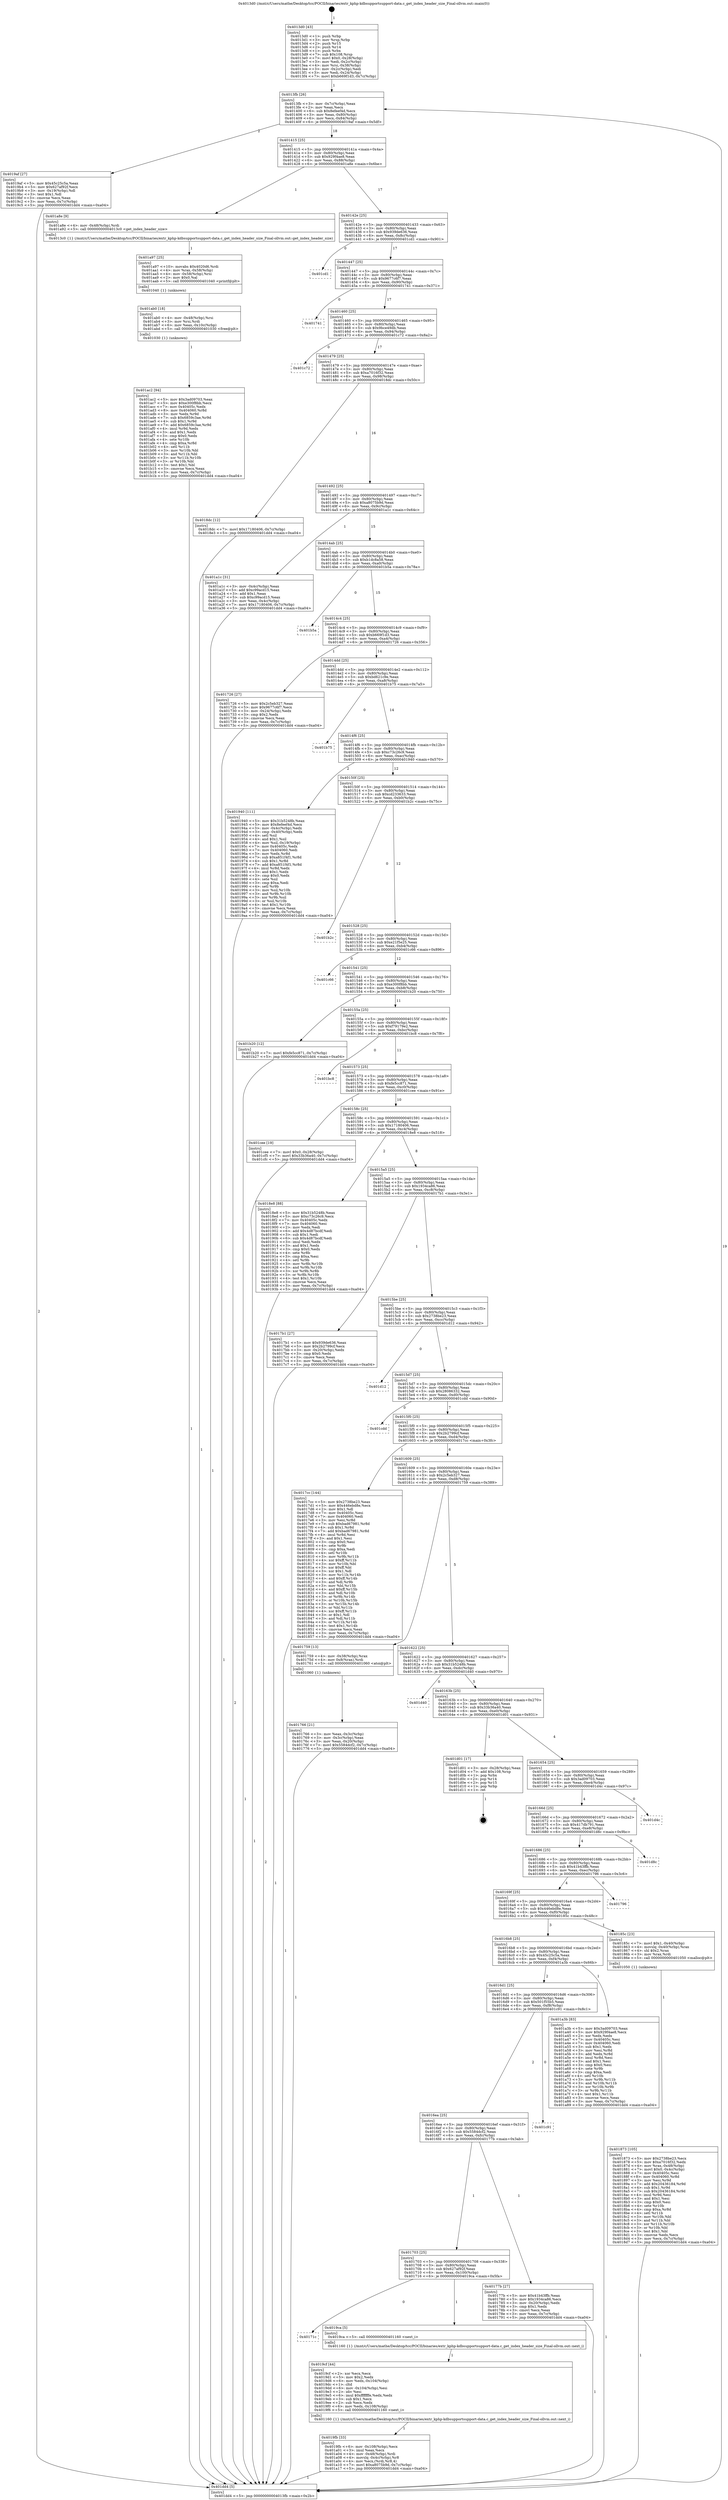 digraph "0x4013d0" {
  label = "0x4013d0 (/mnt/c/Users/mathe/Desktop/tcc/POCII/binaries/extr_kphp-kdbsupportsupport-data.c_get_index_header_size_Final-ollvm.out::main(0))"
  labelloc = "t"
  node[shape=record]

  Entry [label="",width=0.3,height=0.3,shape=circle,fillcolor=black,style=filled]
  "0x4013fb" [label="{
     0x4013fb [26]\l
     | [instrs]\l
     &nbsp;&nbsp;0x4013fb \<+3\>: mov -0x7c(%rbp),%eax\l
     &nbsp;&nbsp;0x4013fe \<+2\>: mov %eax,%ecx\l
     &nbsp;&nbsp;0x401400 \<+6\>: sub $0x8efeef4d,%ecx\l
     &nbsp;&nbsp;0x401406 \<+3\>: mov %eax,-0x80(%rbp)\l
     &nbsp;&nbsp;0x401409 \<+6\>: mov %ecx,-0x84(%rbp)\l
     &nbsp;&nbsp;0x40140f \<+6\>: je 00000000004019af \<main+0x5df\>\l
  }"]
  "0x4019af" [label="{
     0x4019af [27]\l
     | [instrs]\l
     &nbsp;&nbsp;0x4019af \<+5\>: mov $0x45c25c5a,%eax\l
     &nbsp;&nbsp;0x4019b4 \<+5\>: mov $0x627af92f,%ecx\l
     &nbsp;&nbsp;0x4019b9 \<+3\>: mov -0x19(%rbp),%dl\l
     &nbsp;&nbsp;0x4019bc \<+3\>: test $0x1,%dl\l
     &nbsp;&nbsp;0x4019bf \<+3\>: cmovne %ecx,%eax\l
     &nbsp;&nbsp;0x4019c2 \<+3\>: mov %eax,-0x7c(%rbp)\l
     &nbsp;&nbsp;0x4019c5 \<+5\>: jmp 0000000000401dd4 \<main+0xa04\>\l
  }"]
  "0x401415" [label="{
     0x401415 [25]\l
     | [instrs]\l
     &nbsp;&nbsp;0x401415 \<+5\>: jmp 000000000040141a \<main+0x4a\>\l
     &nbsp;&nbsp;0x40141a \<+3\>: mov -0x80(%rbp),%eax\l
     &nbsp;&nbsp;0x40141d \<+5\>: sub $0x929f4ae8,%eax\l
     &nbsp;&nbsp;0x401422 \<+6\>: mov %eax,-0x88(%rbp)\l
     &nbsp;&nbsp;0x401428 \<+6\>: je 0000000000401a8e \<main+0x6be\>\l
  }"]
  Exit [label="",width=0.3,height=0.3,shape=circle,fillcolor=black,style=filled,peripheries=2]
  "0x401a8e" [label="{
     0x401a8e [9]\l
     | [instrs]\l
     &nbsp;&nbsp;0x401a8e \<+4\>: mov -0x48(%rbp),%rdi\l
     &nbsp;&nbsp;0x401a92 \<+5\>: call 00000000004013c0 \<get_index_header_size\>\l
     | [calls]\l
     &nbsp;&nbsp;0x4013c0 \{1\} (/mnt/c/Users/mathe/Desktop/tcc/POCII/binaries/extr_kphp-kdbsupportsupport-data.c_get_index_header_size_Final-ollvm.out::get_index_header_size)\l
  }"]
  "0x40142e" [label="{
     0x40142e [25]\l
     | [instrs]\l
     &nbsp;&nbsp;0x40142e \<+5\>: jmp 0000000000401433 \<main+0x63\>\l
     &nbsp;&nbsp;0x401433 \<+3\>: mov -0x80(%rbp),%eax\l
     &nbsp;&nbsp;0x401436 \<+5\>: sub $0x939de636,%eax\l
     &nbsp;&nbsp;0x40143b \<+6\>: mov %eax,-0x8c(%rbp)\l
     &nbsp;&nbsp;0x401441 \<+6\>: je 0000000000401cd1 \<main+0x901\>\l
  }"]
  "0x401ac2" [label="{
     0x401ac2 [94]\l
     | [instrs]\l
     &nbsp;&nbsp;0x401ac2 \<+5\>: mov $0x3ad09703,%eax\l
     &nbsp;&nbsp;0x401ac7 \<+5\>: mov $0xe300f8bb,%ecx\l
     &nbsp;&nbsp;0x401acc \<+7\>: mov 0x40405c,%edx\l
     &nbsp;&nbsp;0x401ad3 \<+8\>: mov 0x404060,%r8d\l
     &nbsp;&nbsp;0x401adb \<+3\>: mov %edx,%r9d\l
     &nbsp;&nbsp;0x401ade \<+7\>: sub $0x6859c3ae,%r9d\l
     &nbsp;&nbsp;0x401ae5 \<+4\>: sub $0x1,%r9d\l
     &nbsp;&nbsp;0x401ae9 \<+7\>: add $0x6859c3ae,%r9d\l
     &nbsp;&nbsp;0x401af0 \<+4\>: imul %r9d,%edx\l
     &nbsp;&nbsp;0x401af4 \<+3\>: and $0x1,%edx\l
     &nbsp;&nbsp;0x401af7 \<+3\>: cmp $0x0,%edx\l
     &nbsp;&nbsp;0x401afa \<+4\>: sete %r10b\l
     &nbsp;&nbsp;0x401afe \<+4\>: cmp $0xa,%r8d\l
     &nbsp;&nbsp;0x401b02 \<+4\>: setl %r11b\l
     &nbsp;&nbsp;0x401b06 \<+3\>: mov %r10b,%bl\l
     &nbsp;&nbsp;0x401b09 \<+3\>: and %r11b,%bl\l
     &nbsp;&nbsp;0x401b0c \<+3\>: xor %r11b,%r10b\l
     &nbsp;&nbsp;0x401b0f \<+3\>: or %r10b,%bl\l
     &nbsp;&nbsp;0x401b12 \<+3\>: test $0x1,%bl\l
     &nbsp;&nbsp;0x401b15 \<+3\>: cmovne %ecx,%eax\l
     &nbsp;&nbsp;0x401b18 \<+3\>: mov %eax,-0x7c(%rbp)\l
     &nbsp;&nbsp;0x401b1b \<+5\>: jmp 0000000000401dd4 \<main+0xa04\>\l
  }"]
  "0x401cd1" [label="{
     0x401cd1\l
  }", style=dashed]
  "0x401447" [label="{
     0x401447 [25]\l
     | [instrs]\l
     &nbsp;&nbsp;0x401447 \<+5\>: jmp 000000000040144c \<main+0x7c\>\l
     &nbsp;&nbsp;0x40144c \<+3\>: mov -0x80(%rbp),%eax\l
     &nbsp;&nbsp;0x40144f \<+5\>: sub $0x9677c6f7,%eax\l
     &nbsp;&nbsp;0x401454 \<+6\>: mov %eax,-0x90(%rbp)\l
     &nbsp;&nbsp;0x40145a \<+6\>: je 0000000000401741 \<main+0x371\>\l
  }"]
  "0x401ab0" [label="{
     0x401ab0 [18]\l
     | [instrs]\l
     &nbsp;&nbsp;0x401ab0 \<+4\>: mov -0x48(%rbp),%rsi\l
     &nbsp;&nbsp;0x401ab4 \<+3\>: mov %rsi,%rdi\l
     &nbsp;&nbsp;0x401ab7 \<+6\>: mov %eax,-0x10c(%rbp)\l
     &nbsp;&nbsp;0x401abd \<+5\>: call 0000000000401030 \<free@plt\>\l
     | [calls]\l
     &nbsp;&nbsp;0x401030 \{1\} (unknown)\l
  }"]
  "0x401741" [label="{
     0x401741\l
  }", style=dashed]
  "0x401460" [label="{
     0x401460 [25]\l
     | [instrs]\l
     &nbsp;&nbsp;0x401460 \<+5\>: jmp 0000000000401465 \<main+0x95\>\l
     &nbsp;&nbsp;0x401465 \<+3\>: mov -0x80(%rbp),%eax\l
     &nbsp;&nbsp;0x401468 \<+5\>: sub $0x9bce49db,%eax\l
     &nbsp;&nbsp;0x40146d \<+6\>: mov %eax,-0x94(%rbp)\l
     &nbsp;&nbsp;0x401473 \<+6\>: je 0000000000401c72 \<main+0x8a2\>\l
  }"]
  "0x401a97" [label="{
     0x401a97 [25]\l
     | [instrs]\l
     &nbsp;&nbsp;0x401a97 \<+10\>: movabs $0x4020d6,%rdi\l
     &nbsp;&nbsp;0x401aa1 \<+4\>: mov %rax,-0x58(%rbp)\l
     &nbsp;&nbsp;0x401aa5 \<+4\>: mov -0x58(%rbp),%rsi\l
     &nbsp;&nbsp;0x401aa9 \<+2\>: mov $0x0,%al\l
     &nbsp;&nbsp;0x401aab \<+5\>: call 0000000000401040 \<printf@plt\>\l
     | [calls]\l
     &nbsp;&nbsp;0x401040 \{1\} (unknown)\l
  }"]
  "0x401c72" [label="{
     0x401c72\l
  }", style=dashed]
  "0x401479" [label="{
     0x401479 [25]\l
     | [instrs]\l
     &nbsp;&nbsp;0x401479 \<+5\>: jmp 000000000040147e \<main+0xae\>\l
     &nbsp;&nbsp;0x40147e \<+3\>: mov -0x80(%rbp),%eax\l
     &nbsp;&nbsp;0x401481 \<+5\>: sub $0xa7016f32,%eax\l
     &nbsp;&nbsp;0x401486 \<+6\>: mov %eax,-0x98(%rbp)\l
     &nbsp;&nbsp;0x40148c \<+6\>: je 00000000004018dc \<main+0x50c\>\l
  }"]
  "0x4019fb" [label="{
     0x4019fb [33]\l
     | [instrs]\l
     &nbsp;&nbsp;0x4019fb \<+6\>: mov -0x108(%rbp),%ecx\l
     &nbsp;&nbsp;0x401a01 \<+3\>: imul %eax,%ecx\l
     &nbsp;&nbsp;0x401a04 \<+4\>: mov -0x48(%rbp),%rdi\l
     &nbsp;&nbsp;0x401a08 \<+4\>: movslq -0x4c(%rbp),%r8\l
     &nbsp;&nbsp;0x401a0c \<+4\>: mov %ecx,(%rdi,%r8,4)\l
     &nbsp;&nbsp;0x401a10 \<+7\>: movl $0xa8075b9d,-0x7c(%rbp)\l
     &nbsp;&nbsp;0x401a17 \<+5\>: jmp 0000000000401dd4 \<main+0xa04\>\l
  }"]
  "0x4018dc" [label="{
     0x4018dc [12]\l
     | [instrs]\l
     &nbsp;&nbsp;0x4018dc \<+7\>: movl $0x17180406,-0x7c(%rbp)\l
     &nbsp;&nbsp;0x4018e3 \<+5\>: jmp 0000000000401dd4 \<main+0xa04\>\l
  }"]
  "0x401492" [label="{
     0x401492 [25]\l
     | [instrs]\l
     &nbsp;&nbsp;0x401492 \<+5\>: jmp 0000000000401497 \<main+0xc7\>\l
     &nbsp;&nbsp;0x401497 \<+3\>: mov -0x80(%rbp),%eax\l
     &nbsp;&nbsp;0x40149a \<+5\>: sub $0xa8075b9d,%eax\l
     &nbsp;&nbsp;0x40149f \<+6\>: mov %eax,-0x9c(%rbp)\l
     &nbsp;&nbsp;0x4014a5 \<+6\>: je 0000000000401a1c \<main+0x64c\>\l
  }"]
  "0x4019cf" [label="{
     0x4019cf [44]\l
     | [instrs]\l
     &nbsp;&nbsp;0x4019cf \<+2\>: xor %ecx,%ecx\l
     &nbsp;&nbsp;0x4019d1 \<+5\>: mov $0x2,%edx\l
     &nbsp;&nbsp;0x4019d6 \<+6\>: mov %edx,-0x104(%rbp)\l
     &nbsp;&nbsp;0x4019dc \<+1\>: cltd\l
     &nbsp;&nbsp;0x4019dd \<+6\>: mov -0x104(%rbp),%esi\l
     &nbsp;&nbsp;0x4019e3 \<+2\>: idiv %esi\l
     &nbsp;&nbsp;0x4019e5 \<+6\>: imul $0xfffffffe,%edx,%edx\l
     &nbsp;&nbsp;0x4019eb \<+3\>: sub $0x1,%ecx\l
     &nbsp;&nbsp;0x4019ee \<+2\>: sub %ecx,%edx\l
     &nbsp;&nbsp;0x4019f0 \<+6\>: mov %edx,-0x108(%rbp)\l
     &nbsp;&nbsp;0x4019f6 \<+5\>: call 0000000000401160 \<next_i\>\l
     | [calls]\l
     &nbsp;&nbsp;0x401160 \{1\} (/mnt/c/Users/mathe/Desktop/tcc/POCII/binaries/extr_kphp-kdbsupportsupport-data.c_get_index_header_size_Final-ollvm.out::next_i)\l
  }"]
  "0x401a1c" [label="{
     0x401a1c [31]\l
     | [instrs]\l
     &nbsp;&nbsp;0x401a1c \<+3\>: mov -0x4c(%rbp),%eax\l
     &nbsp;&nbsp;0x401a1f \<+5\>: add $0xc99acd15,%eax\l
     &nbsp;&nbsp;0x401a24 \<+3\>: add $0x1,%eax\l
     &nbsp;&nbsp;0x401a27 \<+5\>: sub $0xc99acd15,%eax\l
     &nbsp;&nbsp;0x401a2c \<+3\>: mov %eax,-0x4c(%rbp)\l
     &nbsp;&nbsp;0x401a2f \<+7\>: movl $0x17180406,-0x7c(%rbp)\l
     &nbsp;&nbsp;0x401a36 \<+5\>: jmp 0000000000401dd4 \<main+0xa04\>\l
  }"]
  "0x4014ab" [label="{
     0x4014ab [25]\l
     | [instrs]\l
     &nbsp;&nbsp;0x4014ab \<+5\>: jmp 00000000004014b0 \<main+0xe0\>\l
     &nbsp;&nbsp;0x4014b0 \<+3\>: mov -0x80(%rbp),%eax\l
     &nbsp;&nbsp;0x4014b3 \<+5\>: sub $0xb1dc8a58,%eax\l
     &nbsp;&nbsp;0x4014b8 \<+6\>: mov %eax,-0xa0(%rbp)\l
     &nbsp;&nbsp;0x4014be \<+6\>: je 0000000000401b5a \<main+0x78a\>\l
  }"]
  "0x40171c" [label="{
     0x40171c\l
  }", style=dashed]
  "0x401b5a" [label="{
     0x401b5a\l
  }", style=dashed]
  "0x4014c4" [label="{
     0x4014c4 [25]\l
     | [instrs]\l
     &nbsp;&nbsp;0x4014c4 \<+5\>: jmp 00000000004014c9 \<main+0xf9\>\l
     &nbsp;&nbsp;0x4014c9 \<+3\>: mov -0x80(%rbp),%eax\l
     &nbsp;&nbsp;0x4014cc \<+5\>: sub $0xb669f1d3,%eax\l
     &nbsp;&nbsp;0x4014d1 \<+6\>: mov %eax,-0xa4(%rbp)\l
     &nbsp;&nbsp;0x4014d7 \<+6\>: je 0000000000401726 \<main+0x356\>\l
  }"]
  "0x4019ca" [label="{
     0x4019ca [5]\l
     | [instrs]\l
     &nbsp;&nbsp;0x4019ca \<+5\>: call 0000000000401160 \<next_i\>\l
     | [calls]\l
     &nbsp;&nbsp;0x401160 \{1\} (/mnt/c/Users/mathe/Desktop/tcc/POCII/binaries/extr_kphp-kdbsupportsupport-data.c_get_index_header_size_Final-ollvm.out::next_i)\l
  }"]
  "0x401726" [label="{
     0x401726 [27]\l
     | [instrs]\l
     &nbsp;&nbsp;0x401726 \<+5\>: mov $0x2c5eb327,%eax\l
     &nbsp;&nbsp;0x40172b \<+5\>: mov $0x9677c6f7,%ecx\l
     &nbsp;&nbsp;0x401730 \<+3\>: mov -0x24(%rbp),%edx\l
     &nbsp;&nbsp;0x401733 \<+3\>: cmp $0x2,%edx\l
     &nbsp;&nbsp;0x401736 \<+3\>: cmovne %ecx,%eax\l
     &nbsp;&nbsp;0x401739 \<+3\>: mov %eax,-0x7c(%rbp)\l
     &nbsp;&nbsp;0x40173c \<+5\>: jmp 0000000000401dd4 \<main+0xa04\>\l
  }"]
  "0x4014dd" [label="{
     0x4014dd [25]\l
     | [instrs]\l
     &nbsp;&nbsp;0x4014dd \<+5\>: jmp 00000000004014e2 \<main+0x112\>\l
     &nbsp;&nbsp;0x4014e2 \<+3\>: mov -0x80(%rbp),%eax\l
     &nbsp;&nbsp;0x4014e5 \<+5\>: sub $0xbd621c9e,%eax\l
     &nbsp;&nbsp;0x4014ea \<+6\>: mov %eax,-0xa8(%rbp)\l
     &nbsp;&nbsp;0x4014f0 \<+6\>: je 0000000000401b75 \<main+0x7a5\>\l
  }"]
  "0x401dd4" [label="{
     0x401dd4 [5]\l
     | [instrs]\l
     &nbsp;&nbsp;0x401dd4 \<+5\>: jmp 00000000004013fb \<main+0x2b\>\l
  }"]
  "0x4013d0" [label="{
     0x4013d0 [43]\l
     | [instrs]\l
     &nbsp;&nbsp;0x4013d0 \<+1\>: push %rbp\l
     &nbsp;&nbsp;0x4013d1 \<+3\>: mov %rsp,%rbp\l
     &nbsp;&nbsp;0x4013d4 \<+2\>: push %r15\l
     &nbsp;&nbsp;0x4013d6 \<+2\>: push %r14\l
     &nbsp;&nbsp;0x4013d8 \<+1\>: push %rbx\l
     &nbsp;&nbsp;0x4013d9 \<+7\>: sub $0x108,%rsp\l
     &nbsp;&nbsp;0x4013e0 \<+7\>: movl $0x0,-0x28(%rbp)\l
     &nbsp;&nbsp;0x4013e7 \<+3\>: mov %edi,-0x2c(%rbp)\l
     &nbsp;&nbsp;0x4013ea \<+4\>: mov %rsi,-0x38(%rbp)\l
     &nbsp;&nbsp;0x4013ee \<+3\>: mov -0x2c(%rbp),%edi\l
     &nbsp;&nbsp;0x4013f1 \<+3\>: mov %edi,-0x24(%rbp)\l
     &nbsp;&nbsp;0x4013f4 \<+7\>: movl $0xb669f1d3,-0x7c(%rbp)\l
  }"]
  "0x401873" [label="{
     0x401873 [105]\l
     | [instrs]\l
     &nbsp;&nbsp;0x401873 \<+5\>: mov $0x2738be23,%ecx\l
     &nbsp;&nbsp;0x401878 \<+5\>: mov $0xa7016f32,%edx\l
     &nbsp;&nbsp;0x40187d \<+4\>: mov %rax,-0x48(%rbp)\l
     &nbsp;&nbsp;0x401881 \<+7\>: movl $0x0,-0x4c(%rbp)\l
     &nbsp;&nbsp;0x401888 \<+7\>: mov 0x40405c,%esi\l
     &nbsp;&nbsp;0x40188f \<+8\>: mov 0x404060,%r8d\l
     &nbsp;&nbsp;0x401897 \<+3\>: mov %esi,%r9d\l
     &nbsp;&nbsp;0x40189a \<+7\>: add $0x20436184,%r9d\l
     &nbsp;&nbsp;0x4018a1 \<+4\>: sub $0x1,%r9d\l
     &nbsp;&nbsp;0x4018a5 \<+7\>: sub $0x20436184,%r9d\l
     &nbsp;&nbsp;0x4018ac \<+4\>: imul %r9d,%esi\l
     &nbsp;&nbsp;0x4018b0 \<+3\>: and $0x1,%esi\l
     &nbsp;&nbsp;0x4018b3 \<+3\>: cmp $0x0,%esi\l
     &nbsp;&nbsp;0x4018b6 \<+4\>: sete %r10b\l
     &nbsp;&nbsp;0x4018ba \<+4\>: cmp $0xa,%r8d\l
     &nbsp;&nbsp;0x4018be \<+4\>: setl %r11b\l
     &nbsp;&nbsp;0x4018c2 \<+3\>: mov %r10b,%bl\l
     &nbsp;&nbsp;0x4018c5 \<+3\>: and %r11b,%bl\l
     &nbsp;&nbsp;0x4018c8 \<+3\>: xor %r11b,%r10b\l
     &nbsp;&nbsp;0x4018cb \<+3\>: or %r10b,%bl\l
     &nbsp;&nbsp;0x4018ce \<+3\>: test $0x1,%bl\l
     &nbsp;&nbsp;0x4018d1 \<+3\>: cmovne %edx,%ecx\l
     &nbsp;&nbsp;0x4018d4 \<+3\>: mov %ecx,-0x7c(%rbp)\l
     &nbsp;&nbsp;0x4018d7 \<+5\>: jmp 0000000000401dd4 \<main+0xa04\>\l
  }"]
  "0x401b75" [label="{
     0x401b75\l
  }", style=dashed]
  "0x4014f6" [label="{
     0x4014f6 [25]\l
     | [instrs]\l
     &nbsp;&nbsp;0x4014f6 \<+5\>: jmp 00000000004014fb \<main+0x12b\>\l
     &nbsp;&nbsp;0x4014fb \<+3\>: mov -0x80(%rbp),%eax\l
     &nbsp;&nbsp;0x4014fe \<+5\>: sub $0xc73c26c9,%eax\l
     &nbsp;&nbsp;0x401503 \<+6\>: mov %eax,-0xac(%rbp)\l
     &nbsp;&nbsp;0x401509 \<+6\>: je 0000000000401940 \<main+0x570\>\l
  }"]
  "0x401703" [label="{
     0x401703 [25]\l
     | [instrs]\l
     &nbsp;&nbsp;0x401703 \<+5\>: jmp 0000000000401708 \<main+0x338\>\l
     &nbsp;&nbsp;0x401708 \<+3\>: mov -0x80(%rbp),%eax\l
     &nbsp;&nbsp;0x40170b \<+5\>: sub $0x627af92f,%eax\l
     &nbsp;&nbsp;0x401710 \<+6\>: mov %eax,-0x100(%rbp)\l
     &nbsp;&nbsp;0x401716 \<+6\>: je 00000000004019ca \<main+0x5fa\>\l
  }"]
  "0x401940" [label="{
     0x401940 [111]\l
     | [instrs]\l
     &nbsp;&nbsp;0x401940 \<+5\>: mov $0x31b5248b,%eax\l
     &nbsp;&nbsp;0x401945 \<+5\>: mov $0x8efeef4d,%ecx\l
     &nbsp;&nbsp;0x40194a \<+3\>: mov -0x4c(%rbp),%edx\l
     &nbsp;&nbsp;0x40194d \<+3\>: cmp -0x40(%rbp),%edx\l
     &nbsp;&nbsp;0x401950 \<+4\>: setl %sil\l
     &nbsp;&nbsp;0x401954 \<+4\>: and $0x1,%sil\l
     &nbsp;&nbsp;0x401958 \<+4\>: mov %sil,-0x19(%rbp)\l
     &nbsp;&nbsp;0x40195c \<+7\>: mov 0x40405c,%edx\l
     &nbsp;&nbsp;0x401963 \<+7\>: mov 0x404060,%edi\l
     &nbsp;&nbsp;0x40196a \<+3\>: mov %edx,%r8d\l
     &nbsp;&nbsp;0x40196d \<+7\>: sub $0xa851f4f1,%r8d\l
     &nbsp;&nbsp;0x401974 \<+4\>: sub $0x1,%r8d\l
     &nbsp;&nbsp;0x401978 \<+7\>: add $0xa851f4f1,%r8d\l
     &nbsp;&nbsp;0x40197f \<+4\>: imul %r8d,%edx\l
     &nbsp;&nbsp;0x401983 \<+3\>: and $0x1,%edx\l
     &nbsp;&nbsp;0x401986 \<+3\>: cmp $0x0,%edx\l
     &nbsp;&nbsp;0x401989 \<+4\>: sete %sil\l
     &nbsp;&nbsp;0x40198d \<+3\>: cmp $0xa,%edi\l
     &nbsp;&nbsp;0x401990 \<+4\>: setl %r9b\l
     &nbsp;&nbsp;0x401994 \<+3\>: mov %sil,%r10b\l
     &nbsp;&nbsp;0x401997 \<+3\>: and %r9b,%r10b\l
     &nbsp;&nbsp;0x40199a \<+3\>: xor %r9b,%sil\l
     &nbsp;&nbsp;0x40199d \<+3\>: or %sil,%r10b\l
     &nbsp;&nbsp;0x4019a0 \<+4\>: test $0x1,%r10b\l
     &nbsp;&nbsp;0x4019a4 \<+3\>: cmovne %ecx,%eax\l
     &nbsp;&nbsp;0x4019a7 \<+3\>: mov %eax,-0x7c(%rbp)\l
     &nbsp;&nbsp;0x4019aa \<+5\>: jmp 0000000000401dd4 \<main+0xa04\>\l
  }"]
  "0x40150f" [label="{
     0x40150f [25]\l
     | [instrs]\l
     &nbsp;&nbsp;0x40150f \<+5\>: jmp 0000000000401514 \<main+0x144\>\l
     &nbsp;&nbsp;0x401514 \<+3\>: mov -0x80(%rbp),%eax\l
     &nbsp;&nbsp;0x401517 \<+5\>: sub $0xcd233633,%eax\l
     &nbsp;&nbsp;0x40151c \<+6\>: mov %eax,-0xb0(%rbp)\l
     &nbsp;&nbsp;0x401522 \<+6\>: je 0000000000401b2c \<main+0x75c\>\l
  }"]
  "0x40177b" [label="{
     0x40177b [27]\l
     | [instrs]\l
     &nbsp;&nbsp;0x40177b \<+5\>: mov $0x41b43ffb,%eax\l
     &nbsp;&nbsp;0x401780 \<+5\>: mov $0x1934ca86,%ecx\l
     &nbsp;&nbsp;0x401785 \<+3\>: mov -0x20(%rbp),%edx\l
     &nbsp;&nbsp;0x401788 \<+3\>: cmp $0x1,%edx\l
     &nbsp;&nbsp;0x40178b \<+3\>: cmovl %ecx,%eax\l
     &nbsp;&nbsp;0x40178e \<+3\>: mov %eax,-0x7c(%rbp)\l
     &nbsp;&nbsp;0x401791 \<+5\>: jmp 0000000000401dd4 \<main+0xa04\>\l
  }"]
  "0x401b2c" [label="{
     0x401b2c\l
  }", style=dashed]
  "0x401528" [label="{
     0x401528 [25]\l
     | [instrs]\l
     &nbsp;&nbsp;0x401528 \<+5\>: jmp 000000000040152d \<main+0x15d\>\l
     &nbsp;&nbsp;0x40152d \<+3\>: mov -0x80(%rbp),%eax\l
     &nbsp;&nbsp;0x401530 \<+5\>: sub $0xe21f5e25,%eax\l
     &nbsp;&nbsp;0x401535 \<+6\>: mov %eax,-0xb4(%rbp)\l
     &nbsp;&nbsp;0x40153b \<+6\>: je 0000000000401c66 \<main+0x896\>\l
  }"]
  "0x4016ea" [label="{
     0x4016ea [25]\l
     | [instrs]\l
     &nbsp;&nbsp;0x4016ea \<+5\>: jmp 00000000004016ef \<main+0x31f\>\l
     &nbsp;&nbsp;0x4016ef \<+3\>: mov -0x80(%rbp),%eax\l
     &nbsp;&nbsp;0x4016f2 \<+5\>: sub $0x5584dcf2,%eax\l
     &nbsp;&nbsp;0x4016f7 \<+6\>: mov %eax,-0xfc(%rbp)\l
     &nbsp;&nbsp;0x4016fd \<+6\>: je 000000000040177b \<main+0x3ab\>\l
  }"]
  "0x401c66" [label="{
     0x401c66\l
  }", style=dashed]
  "0x401541" [label="{
     0x401541 [25]\l
     | [instrs]\l
     &nbsp;&nbsp;0x401541 \<+5\>: jmp 0000000000401546 \<main+0x176\>\l
     &nbsp;&nbsp;0x401546 \<+3\>: mov -0x80(%rbp),%eax\l
     &nbsp;&nbsp;0x401549 \<+5\>: sub $0xe300f8bb,%eax\l
     &nbsp;&nbsp;0x40154e \<+6\>: mov %eax,-0xb8(%rbp)\l
     &nbsp;&nbsp;0x401554 \<+6\>: je 0000000000401b20 \<main+0x750\>\l
  }"]
  "0x401c91" [label="{
     0x401c91\l
  }", style=dashed]
  "0x401b20" [label="{
     0x401b20 [12]\l
     | [instrs]\l
     &nbsp;&nbsp;0x401b20 \<+7\>: movl $0xfe5cc871,-0x7c(%rbp)\l
     &nbsp;&nbsp;0x401b27 \<+5\>: jmp 0000000000401dd4 \<main+0xa04\>\l
  }"]
  "0x40155a" [label="{
     0x40155a [25]\l
     | [instrs]\l
     &nbsp;&nbsp;0x40155a \<+5\>: jmp 000000000040155f \<main+0x18f\>\l
     &nbsp;&nbsp;0x40155f \<+3\>: mov -0x80(%rbp),%eax\l
     &nbsp;&nbsp;0x401562 \<+5\>: sub $0xf79179e2,%eax\l
     &nbsp;&nbsp;0x401567 \<+6\>: mov %eax,-0xbc(%rbp)\l
     &nbsp;&nbsp;0x40156d \<+6\>: je 0000000000401bc8 \<main+0x7f8\>\l
  }"]
  "0x4016d1" [label="{
     0x4016d1 [25]\l
     | [instrs]\l
     &nbsp;&nbsp;0x4016d1 \<+5\>: jmp 00000000004016d6 \<main+0x306\>\l
     &nbsp;&nbsp;0x4016d6 \<+3\>: mov -0x80(%rbp),%eax\l
     &nbsp;&nbsp;0x4016d9 \<+5\>: sub $0x501f55b5,%eax\l
     &nbsp;&nbsp;0x4016de \<+6\>: mov %eax,-0xf8(%rbp)\l
     &nbsp;&nbsp;0x4016e4 \<+6\>: je 0000000000401c91 \<main+0x8c1\>\l
  }"]
  "0x401bc8" [label="{
     0x401bc8\l
  }", style=dashed]
  "0x401573" [label="{
     0x401573 [25]\l
     | [instrs]\l
     &nbsp;&nbsp;0x401573 \<+5\>: jmp 0000000000401578 \<main+0x1a8\>\l
     &nbsp;&nbsp;0x401578 \<+3\>: mov -0x80(%rbp),%eax\l
     &nbsp;&nbsp;0x40157b \<+5\>: sub $0xfe5cc871,%eax\l
     &nbsp;&nbsp;0x401580 \<+6\>: mov %eax,-0xc0(%rbp)\l
     &nbsp;&nbsp;0x401586 \<+6\>: je 0000000000401cee \<main+0x91e\>\l
  }"]
  "0x401a3b" [label="{
     0x401a3b [83]\l
     | [instrs]\l
     &nbsp;&nbsp;0x401a3b \<+5\>: mov $0x3ad09703,%eax\l
     &nbsp;&nbsp;0x401a40 \<+5\>: mov $0x929f4ae8,%ecx\l
     &nbsp;&nbsp;0x401a45 \<+2\>: xor %edx,%edx\l
     &nbsp;&nbsp;0x401a47 \<+7\>: mov 0x40405c,%esi\l
     &nbsp;&nbsp;0x401a4e \<+7\>: mov 0x404060,%edi\l
     &nbsp;&nbsp;0x401a55 \<+3\>: sub $0x1,%edx\l
     &nbsp;&nbsp;0x401a58 \<+3\>: mov %esi,%r8d\l
     &nbsp;&nbsp;0x401a5b \<+3\>: add %edx,%r8d\l
     &nbsp;&nbsp;0x401a5e \<+4\>: imul %r8d,%esi\l
     &nbsp;&nbsp;0x401a62 \<+3\>: and $0x1,%esi\l
     &nbsp;&nbsp;0x401a65 \<+3\>: cmp $0x0,%esi\l
     &nbsp;&nbsp;0x401a68 \<+4\>: sete %r9b\l
     &nbsp;&nbsp;0x401a6c \<+3\>: cmp $0xa,%edi\l
     &nbsp;&nbsp;0x401a6f \<+4\>: setl %r10b\l
     &nbsp;&nbsp;0x401a73 \<+3\>: mov %r9b,%r11b\l
     &nbsp;&nbsp;0x401a76 \<+3\>: and %r10b,%r11b\l
     &nbsp;&nbsp;0x401a79 \<+3\>: xor %r10b,%r9b\l
     &nbsp;&nbsp;0x401a7c \<+3\>: or %r9b,%r11b\l
     &nbsp;&nbsp;0x401a7f \<+4\>: test $0x1,%r11b\l
     &nbsp;&nbsp;0x401a83 \<+3\>: cmovne %ecx,%eax\l
     &nbsp;&nbsp;0x401a86 \<+3\>: mov %eax,-0x7c(%rbp)\l
     &nbsp;&nbsp;0x401a89 \<+5\>: jmp 0000000000401dd4 \<main+0xa04\>\l
  }"]
  "0x401cee" [label="{
     0x401cee [19]\l
     | [instrs]\l
     &nbsp;&nbsp;0x401cee \<+7\>: movl $0x0,-0x28(%rbp)\l
     &nbsp;&nbsp;0x401cf5 \<+7\>: movl $0x33b36a40,-0x7c(%rbp)\l
     &nbsp;&nbsp;0x401cfc \<+5\>: jmp 0000000000401dd4 \<main+0xa04\>\l
  }"]
  "0x40158c" [label="{
     0x40158c [25]\l
     | [instrs]\l
     &nbsp;&nbsp;0x40158c \<+5\>: jmp 0000000000401591 \<main+0x1c1\>\l
     &nbsp;&nbsp;0x401591 \<+3\>: mov -0x80(%rbp),%eax\l
     &nbsp;&nbsp;0x401594 \<+5\>: sub $0x17180406,%eax\l
     &nbsp;&nbsp;0x401599 \<+6\>: mov %eax,-0xc4(%rbp)\l
     &nbsp;&nbsp;0x40159f \<+6\>: je 00000000004018e8 \<main+0x518\>\l
  }"]
  "0x4016b8" [label="{
     0x4016b8 [25]\l
     | [instrs]\l
     &nbsp;&nbsp;0x4016b8 \<+5\>: jmp 00000000004016bd \<main+0x2ed\>\l
     &nbsp;&nbsp;0x4016bd \<+3\>: mov -0x80(%rbp),%eax\l
     &nbsp;&nbsp;0x4016c0 \<+5\>: sub $0x45c25c5a,%eax\l
     &nbsp;&nbsp;0x4016c5 \<+6\>: mov %eax,-0xf4(%rbp)\l
     &nbsp;&nbsp;0x4016cb \<+6\>: je 0000000000401a3b \<main+0x66b\>\l
  }"]
  "0x4018e8" [label="{
     0x4018e8 [88]\l
     | [instrs]\l
     &nbsp;&nbsp;0x4018e8 \<+5\>: mov $0x31b5248b,%eax\l
     &nbsp;&nbsp;0x4018ed \<+5\>: mov $0xc73c26c9,%ecx\l
     &nbsp;&nbsp;0x4018f2 \<+7\>: mov 0x40405c,%edx\l
     &nbsp;&nbsp;0x4018f9 \<+7\>: mov 0x404060,%esi\l
     &nbsp;&nbsp;0x401900 \<+2\>: mov %edx,%edi\l
     &nbsp;&nbsp;0x401902 \<+6\>: add $0x4d87bcdf,%edi\l
     &nbsp;&nbsp;0x401908 \<+3\>: sub $0x1,%edi\l
     &nbsp;&nbsp;0x40190b \<+6\>: sub $0x4d87bcdf,%edi\l
     &nbsp;&nbsp;0x401911 \<+3\>: imul %edi,%edx\l
     &nbsp;&nbsp;0x401914 \<+3\>: and $0x1,%edx\l
     &nbsp;&nbsp;0x401917 \<+3\>: cmp $0x0,%edx\l
     &nbsp;&nbsp;0x40191a \<+4\>: sete %r8b\l
     &nbsp;&nbsp;0x40191e \<+3\>: cmp $0xa,%esi\l
     &nbsp;&nbsp;0x401921 \<+4\>: setl %r9b\l
     &nbsp;&nbsp;0x401925 \<+3\>: mov %r8b,%r10b\l
     &nbsp;&nbsp;0x401928 \<+3\>: and %r9b,%r10b\l
     &nbsp;&nbsp;0x40192b \<+3\>: xor %r9b,%r8b\l
     &nbsp;&nbsp;0x40192e \<+3\>: or %r8b,%r10b\l
     &nbsp;&nbsp;0x401931 \<+4\>: test $0x1,%r10b\l
     &nbsp;&nbsp;0x401935 \<+3\>: cmovne %ecx,%eax\l
     &nbsp;&nbsp;0x401938 \<+3\>: mov %eax,-0x7c(%rbp)\l
     &nbsp;&nbsp;0x40193b \<+5\>: jmp 0000000000401dd4 \<main+0xa04\>\l
  }"]
  "0x4015a5" [label="{
     0x4015a5 [25]\l
     | [instrs]\l
     &nbsp;&nbsp;0x4015a5 \<+5\>: jmp 00000000004015aa \<main+0x1da\>\l
     &nbsp;&nbsp;0x4015aa \<+3\>: mov -0x80(%rbp),%eax\l
     &nbsp;&nbsp;0x4015ad \<+5\>: sub $0x1934ca86,%eax\l
     &nbsp;&nbsp;0x4015b2 \<+6\>: mov %eax,-0xc8(%rbp)\l
     &nbsp;&nbsp;0x4015b8 \<+6\>: je 00000000004017b1 \<main+0x3e1\>\l
  }"]
  "0x40185c" [label="{
     0x40185c [23]\l
     | [instrs]\l
     &nbsp;&nbsp;0x40185c \<+7\>: movl $0x1,-0x40(%rbp)\l
     &nbsp;&nbsp;0x401863 \<+4\>: movslq -0x40(%rbp),%rax\l
     &nbsp;&nbsp;0x401867 \<+4\>: shl $0x2,%rax\l
     &nbsp;&nbsp;0x40186b \<+3\>: mov %rax,%rdi\l
     &nbsp;&nbsp;0x40186e \<+5\>: call 0000000000401050 \<malloc@plt\>\l
     | [calls]\l
     &nbsp;&nbsp;0x401050 \{1\} (unknown)\l
  }"]
  "0x4017b1" [label="{
     0x4017b1 [27]\l
     | [instrs]\l
     &nbsp;&nbsp;0x4017b1 \<+5\>: mov $0x939de636,%eax\l
     &nbsp;&nbsp;0x4017b6 \<+5\>: mov $0x2b2799cf,%ecx\l
     &nbsp;&nbsp;0x4017bb \<+3\>: mov -0x20(%rbp),%edx\l
     &nbsp;&nbsp;0x4017be \<+3\>: cmp $0x0,%edx\l
     &nbsp;&nbsp;0x4017c1 \<+3\>: cmove %ecx,%eax\l
     &nbsp;&nbsp;0x4017c4 \<+3\>: mov %eax,-0x7c(%rbp)\l
     &nbsp;&nbsp;0x4017c7 \<+5\>: jmp 0000000000401dd4 \<main+0xa04\>\l
  }"]
  "0x4015be" [label="{
     0x4015be [25]\l
     | [instrs]\l
     &nbsp;&nbsp;0x4015be \<+5\>: jmp 00000000004015c3 \<main+0x1f3\>\l
     &nbsp;&nbsp;0x4015c3 \<+3\>: mov -0x80(%rbp),%eax\l
     &nbsp;&nbsp;0x4015c6 \<+5\>: sub $0x2738be23,%eax\l
     &nbsp;&nbsp;0x4015cb \<+6\>: mov %eax,-0xcc(%rbp)\l
     &nbsp;&nbsp;0x4015d1 \<+6\>: je 0000000000401d12 \<main+0x942\>\l
  }"]
  "0x40169f" [label="{
     0x40169f [25]\l
     | [instrs]\l
     &nbsp;&nbsp;0x40169f \<+5\>: jmp 00000000004016a4 \<main+0x2d4\>\l
     &nbsp;&nbsp;0x4016a4 \<+3\>: mov -0x80(%rbp),%eax\l
     &nbsp;&nbsp;0x4016a7 \<+5\>: sub $0x446ebd8e,%eax\l
     &nbsp;&nbsp;0x4016ac \<+6\>: mov %eax,-0xf0(%rbp)\l
     &nbsp;&nbsp;0x4016b2 \<+6\>: je 000000000040185c \<main+0x48c\>\l
  }"]
  "0x401d12" [label="{
     0x401d12\l
  }", style=dashed]
  "0x4015d7" [label="{
     0x4015d7 [25]\l
     | [instrs]\l
     &nbsp;&nbsp;0x4015d7 \<+5\>: jmp 00000000004015dc \<main+0x20c\>\l
     &nbsp;&nbsp;0x4015dc \<+3\>: mov -0x80(%rbp),%eax\l
     &nbsp;&nbsp;0x4015df \<+5\>: sub $0x28086332,%eax\l
     &nbsp;&nbsp;0x4015e4 \<+6\>: mov %eax,-0xd0(%rbp)\l
     &nbsp;&nbsp;0x4015ea \<+6\>: je 0000000000401cdd \<main+0x90d\>\l
  }"]
  "0x401796" [label="{
     0x401796\l
  }", style=dashed]
  "0x401cdd" [label="{
     0x401cdd\l
  }", style=dashed]
  "0x4015f0" [label="{
     0x4015f0 [25]\l
     | [instrs]\l
     &nbsp;&nbsp;0x4015f0 \<+5\>: jmp 00000000004015f5 \<main+0x225\>\l
     &nbsp;&nbsp;0x4015f5 \<+3\>: mov -0x80(%rbp),%eax\l
     &nbsp;&nbsp;0x4015f8 \<+5\>: sub $0x2b2799cf,%eax\l
     &nbsp;&nbsp;0x4015fd \<+6\>: mov %eax,-0xd4(%rbp)\l
     &nbsp;&nbsp;0x401603 \<+6\>: je 00000000004017cc \<main+0x3fc\>\l
  }"]
  "0x401686" [label="{
     0x401686 [25]\l
     | [instrs]\l
     &nbsp;&nbsp;0x401686 \<+5\>: jmp 000000000040168b \<main+0x2bb\>\l
     &nbsp;&nbsp;0x40168b \<+3\>: mov -0x80(%rbp),%eax\l
     &nbsp;&nbsp;0x40168e \<+5\>: sub $0x41b43ffb,%eax\l
     &nbsp;&nbsp;0x401693 \<+6\>: mov %eax,-0xec(%rbp)\l
     &nbsp;&nbsp;0x401699 \<+6\>: je 0000000000401796 \<main+0x3c6\>\l
  }"]
  "0x4017cc" [label="{
     0x4017cc [144]\l
     | [instrs]\l
     &nbsp;&nbsp;0x4017cc \<+5\>: mov $0x2738be23,%eax\l
     &nbsp;&nbsp;0x4017d1 \<+5\>: mov $0x446ebd8e,%ecx\l
     &nbsp;&nbsp;0x4017d6 \<+2\>: mov $0x1,%dl\l
     &nbsp;&nbsp;0x4017d8 \<+7\>: mov 0x40405c,%esi\l
     &nbsp;&nbsp;0x4017df \<+7\>: mov 0x404060,%edi\l
     &nbsp;&nbsp;0x4017e6 \<+3\>: mov %esi,%r8d\l
     &nbsp;&nbsp;0x4017e9 \<+7\>: sub $0xbad67981,%r8d\l
     &nbsp;&nbsp;0x4017f0 \<+4\>: sub $0x1,%r8d\l
     &nbsp;&nbsp;0x4017f4 \<+7\>: add $0xbad67981,%r8d\l
     &nbsp;&nbsp;0x4017fb \<+4\>: imul %r8d,%esi\l
     &nbsp;&nbsp;0x4017ff \<+3\>: and $0x1,%esi\l
     &nbsp;&nbsp;0x401802 \<+3\>: cmp $0x0,%esi\l
     &nbsp;&nbsp;0x401805 \<+4\>: sete %r9b\l
     &nbsp;&nbsp;0x401809 \<+3\>: cmp $0xa,%edi\l
     &nbsp;&nbsp;0x40180c \<+4\>: setl %r10b\l
     &nbsp;&nbsp;0x401810 \<+3\>: mov %r9b,%r11b\l
     &nbsp;&nbsp;0x401813 \<+4\>: xor $0xff,%r11b\l
     &nbsp;&nbsp;0x401817 \<+3\>: mov %r10b,%bl\l
     &nbsp;&nbsp;0x40181a \<+3\>: xor $0xff,%bl\l
     &nbsp;&nbsp;0x40181d \<+3\>: xor $0x1,%dl\l
     &nbsp;&nbsp;0x401820 \<+3\>: mov %r11b,%r14b\l
     &nbsp;&nbsp;0x401823 \<+4\>: and $0xff,%r14b\l
     &nbsp;&nbsp;0x401827 \<+3\>: and %dl,%r9b\l
     &nbsp;&nbsp;0x40182a \<+3\>: mov %bl,%r15b\l
     &nbsp;&nbsp;0x40182d \<+4\>: and $0xff,%r15b\l
     &nbsp;&nbsp;0x401831 \<+3\>: and %dl,%r10b\l
     &nbsp;&nbsp;0x401834 \<+3\>: or %r9b,%r14b\l
     &nbsp;&nbsp;0x401837 \<+3\>: or %r10b,%r15b\l
     &nbsp;&nbsp;0x40183a \<+3\>: xor %r15b,%r14b\l
     &nbsp;&nbsp;0x40183d \<+3\>: or %bl,%r11b\l
     &nbsp;&nbsp;0x401840 \<+4\>: xor $0xff,%r11b\l
     &nbsp;&nbsp;0x401844 \<+3\>: or $0x1,%dl\l
     &nbsp;&nbsp;0x401847 \<+3\>: and %dl,%r11b\l
     &nbsp;&nbsp;0x40184a \<+3\>: or %r11b,%r14b\l
     &nbsp;&nbsp;0x40184d \<+4\>: test $0x1,%r14b\l
     &nbsp;&nbsp;0x401851 \<+3\>: cmovne %ecx,%eax\l
     &nbsp;&nbsp;0x401854 \<+3\>: mov %eax,-0x7c(%rbp)\l
     &nbsp;&nbsp;0x401857 \<+5\>: jmp 0000000000401dd4 \<main+0xa04\>\l
  }"]
  "0x401609" [label="{
     0x401609 [25]\l
     | [instrs]\l
     &nbsp;&nbsp;0x401609 \<+5\>: jmp 000000000040160e \<main+0x23e\>\l
     &nbsp;&nbsp;0x40160e \<+3\>: mov -0x80(%rbp),%eax\l
     &nbsp;&nbsp;0x401611 \<+5\>: sub $0x2c5eb327,%eax\l
     &nbsp;&nbsp;0x401616 \<+6\>: mov %eax,-0xd8(%rbp)\l
     &nbsp;&nbsp;0x40161c \<+6\>: je 0000000000401759 \<main+0x389\>\l
  }"]
  "0x401d8c" [label="{
     0x401d8c\l
  }", style=dashed]
  "0x401759" [label="{
     0x401759 [13]\l
     | [instrs]\l
     &nbsp;&nbsp;0x401759 \<+4\>: mov -0x38(%rbp),%rax\l
     &nbsp;&nbsp;0x40175d \<+4\>: mov 0x8(%rax),%rdi\l
     &nbsp;&nbsp;0x401761 \<+5\>: call 0000000000401060 \<atoi@plt\>\l
     | [calls]\l
     &nbsp;&nbsp;0x401060 \{1\} (unknown)\l
  }"]
  "0x401622" [label="{
     0x401622 [25]\l
     | [instrs]\l
     &nbsp;&nbsp;0x401622 \<+5\>: jmp 0000000000401627 \<main+0x257\>\l
     &nbsp;&nbsp;0x401627 \<+3\>: mov -0x80(%rbp),%eax\l
     &nbsp;&nbsp;0x40162a \<+5\>: sub $0x31b5248b,%eax\l
     &nbsp;&nbsp;0x40162f \<+6\>: mov %eax,-0xdc(%rbp)\l
     &nbsp;&nbsp;0x401635 \<+6\>: je 0000000000401d40 \<main+0x970\>\l
  }"]
  "0x401766" [label="{
     0x401766 [21]\l
     | [instrs]\l
     &nbsp;&nbsp;0x401766 \<+3\>: mov %eax,-0x3c(%rbp)\l
     &nbsp;&nbsp;0x401769 \<+3\>: mov -0x3c(%rbp),%eax\l
     &nbsp;&nbsp;0x40176c \<+3\>: mov %eax,-0x20(%rbp)\l
     &nbsp;&nbsp;0x40176f \<+7\>: movl $0x5584dcf2,-0x7c(%rbp)\l
     &nbsp;&nbsp;0x401776 \<+5\>: jmp 0000000000401dd4 \<main+0xa04\>\l
  }"]
  "0x40166d" [label="{
     0x40166d [25]\l
     | [instrs]\l
     &nbsp;&nbsp;0x40166d \<+5\>: jmp 0000000000401672 \<main+0x2a2\>\l
     &nbsp;&nbsp;0x401672 \<+3\>: mov -0x80(%rbp),%eax\l
     &nbsp;&nbsp;0x401675 \<+5\>: sub $0x417db791,%eax\l
     &nbsp;&nbsp;0x40167a \<+6\>: mov %eax,-0xe8(%rbp)\l
     &nbsp;&nbsp;0x401680 \<+6\>: je 0000000000401d8c \<main+0x9bc\>\l
  }"]
  "0x401d40" [label="{
     0x401d40\l
  }", style=dashed]
  "0x40163b" [label="{
     0x40163b [25]\l
     | [instrs]\l
     &nbsp;&nbsp;0x40163b \<+5\>: jmp 0000000000401640 \<main+0x270\>\l
     &nbsp;&nbsp;0x401640 \<+3\>: mov -0x80(%rbp),%eax\l
     &nbsp;&nbsp;0x401643 \<+5\>: sub $0x33b36a40,%eax\l
     &nbsp;&nbsp;0x401648 \<+6\>: mov %eax,-0xe0(%rbp)\l
     &nbsp;&nbsp;0x40164e \<+6\>: je 0000000000401d01 \<main+0x931\>\l
  }"]
  "0x401d4c" [label="{
     0x401d4c\l
  }", style=dashed]
  "0x401d01" [label="{
     0x401d01 [17]\l
     | [instrs]\l
     &nbsp;&nbsp;0x401d01 \<+3\>: mov -0x28(%rbp),%eax\l
     &nbsp;&nbsp;0x401d04 \<+7\>: add $0x108,%rsp\l
     &nbsp;&nbsp;0x401d0b \<+1\>: pop %rbx\l
     &nbsp;&nbsp;0x401d0c \<+2\>: pop %r14\l
     &nbsp;&nbsp;0x401d0e \<+2\>: pop %r15\l
     &nbsp;&nbsp;0x401d10 \<+1\>: pop %rbp\l
     &nbsp;&nbsp;0x401d11 \<+1\>: ret\l
  }"]
  "0x401654" [label="{
     0x401654 [25]\l
     | [instrs]\l
     &nbsp;&nbsp;0x401654 \<+5\>: jmp 0000000000401659 \<main+0x289\>\l
     &nbsp;&nbsp;0x401659 \<+3\>: mov -0x80(%rbp),%eax\l
     &nbsp;&nbsp;0x40165c \<+5\>: sub $0x3ad09703,%eax\l
     &nbsp;&nbsp;0x401661 \<+6\>: mov %eax,-0xe4(%rbp)\l
     &nbsp;&nbsp;0x401667 \<+6\>: je 0000000000401d4c \<main+0x97c\>\l
  }"]
  Entry -> "0x4013d0" [label=" 1"]
  "0x4013fb" -> "0x4019af" [label=" 2"]
  "0x4013fb" -> "0x401415" [label=" 18"]
  "0x401d01" -> Exit [label=" 1"]
  "0x401415" -> "0x401a8e" [label=" 1"]
  "0x401415" -> "0x40142e" [label=" 17"]
  "0x401cee" -> "0x401dd4" [label=" 1"]
  "0x40142e" -> "0x401cd1" [label=" 0"]
  "0x40142e" -> "0x401447" [label=" 17"]
  "0x401b20" -> "0x401dd4" [label=" 1"]
  "0x401447" -> "0x401741" [label=" 0"]
  "0x401447" -> "0x401460" [label=" 17"]
  "0x401ac2" -> "0x401dd4" [label=" 1"]
  "0x401460" -> "0x401c72" [label=" 0"]
  "0x401460" -> "0x401479" [label=" 17"]
  "0x401ab0" -> "0x401ac2" [label=" 1"]
  "0x401479" -> "0x4018dc" [label=" 1"]
  "0x401479" -> "0x401492" [label=" 16"]
  "0x401a97" -> "0x401ab0" [label=" 1"]
  "0x401492" -> "0x401a1c" [label=" 1"]
  "0x401492" -> "0x4014ab" [label=" 15"]
  "0x401a8e" -> "0x401a97" [label=" 1"]
  "0x4014ab" -> "0x401b5a" [label=" 0"]
  "0x4014ab" -> "0x4014c4" [label=" 15"]
  "0x401a3b" -> "0x401dd4" [label=" 1"]
  "0x4014c4" -> "0x401726" [label=" 1"]
  "0x4014c4" -> "0x4014dd" [label=" 14"]
  "0x401726" -> "0x401dd4" [label=" 1"]
  "0x4013d0" -> "0x4013fb" [label=" 1"]
  "0x401dd4" -> "0x4013fb" [label=" 19"]
  "0x401a1c" -> "0x401dd4" [label=" 1"]
  "0x4014dd" -> "0x401b75" [label=" 0"]
  "0x4014dd" -> "0x4014f6" [label=" 14"]
  "0x4019cf" -> "0x4019fb" [label=" 1"]
  "0x4014f6" -> "0x401940" [label=" 2"]
  "0x4014f6" -> "0x40150f" [label=" 12"]
  "0x4019ca" -> "0x4019cf" [label=" 1"]
  "0x40150f" -> "0x401b2c" [label=" 0"]
  "0x40150f" -> "0x401528" [label=" 12"]
  "0x401703" -> "0x40171c" [label=" 0"]
  "0x401528" -> "0x401c66" [label=" 0"]
  "0x401528" -> "0x401541" [label=" 12"]
  "0x4019fb" -> "0x401dd4" [label=" 1"]
  "0x401541" -> "0x401b20" [label=" 1"]
  "0x401541" -> "0x40155a" [label=" 11"]
  "0x4019af" -> "0x401dd4" [label=" 2"]
  "0x40155a" -> "0x401bc8" [label=" 0"]
  "0x40155a" -> "0x401573" [label=" 11"]
  "0x4018e8" -> "0x401dd4" [label=" 2"]
  "0x401573" -> "0x401cee" [label=" 1"]
  "0x401573" -> "0x40158c" [label=" 10"]
  "0x4018dc" -> "0x401dd4" [label=" 1"]
  "0x40158c" -> "0x4018e8" [label=" 2"]
  "0x40158c" -> "0x4015a5" [label=" 8"]
  "0x40185c" -> "0x401873" [label=" 1"]
  "0x4015a5" -> "0x4017b1" [label=" 1"]
  "0x4015a5" -> "0x4015be" [label=" 7"]
  "0x4017cc" -> "0x401dd4" [label=" 1"]
  "0x4015be" -> "0x401d12" [label=" 0"]
  "0x4015be" -> "0x4015d7" [label=" 7"]
  "0x40177b" -> "0x401dd4" [label=" 1"]
  "0x4015d7" -> "0x401cdd" [label=" 0"]
  "0x4015d7" -> "0x4015f0" [label=" 7"]
  "0x4016ea" -> "0x401703" [label=" 1"]
  "0x4015f0" -> "0x4017cc" [label=" 1"]
  "0x4015f0" -> "0x401609" [label=" 6"]
  "0x401703" -> "0x4019ca" [label=" 1"]
  "0x401609" -> "0x401759" [label=" 1"]
  "0x401609" -> "0x401622" [label=" 5"]
  "0x401759" -> "0x401766" [label=" 1"]
  "0x401766" -> "0x401dd4" [label=" 1"]
  "0x4016d1" -> "0x4016ea" [label=" 2"]
  "0x401622" -> "0x401d40" [label=" 0"]
  "0x401622" -> "0x40163b" [label=" 5"]
  "0x401940" -> "0x401dd4" [label=" 2"]
  "0x40163b" -> "0x401d01" [label=" 1"]
  "0x40163b" -> "0x401654" [label=" 4"]
  "0x4016b8" -> "0x4016d1" [label=" 2"]
  "0x401654" -> "0x401d4c" [label=" 0"]
  "0x401654" -> "0x40166d" [label=" 4"]
  "0x4016d1" -> "0x401c91" [label=" 0"]
  "0x40166d" -> "0x401d8c" [label=" 0"]
  "0x40166d" -> "0x401686" [label=" 4"]
  "0x4016ea" -> "0x40177b" [label=" 1"]
  "0x401686" -> "0x401796" [label=" 0"]
  "0x401686" -> "0x40169f" [label=" 4"]
  "0x4017b1" -> "0x401dd4" [label=" 1"]
  "0x40169f" -> "0x40185c" [label=" 1"]
  "0x40169f" -> "0x4016b8" [label=" 3"]
  "0x401873" -> "0x401dd4" [label=" 1"]
  "0x4016b8" -> "0x401a3b" [label=" 1"]
}
